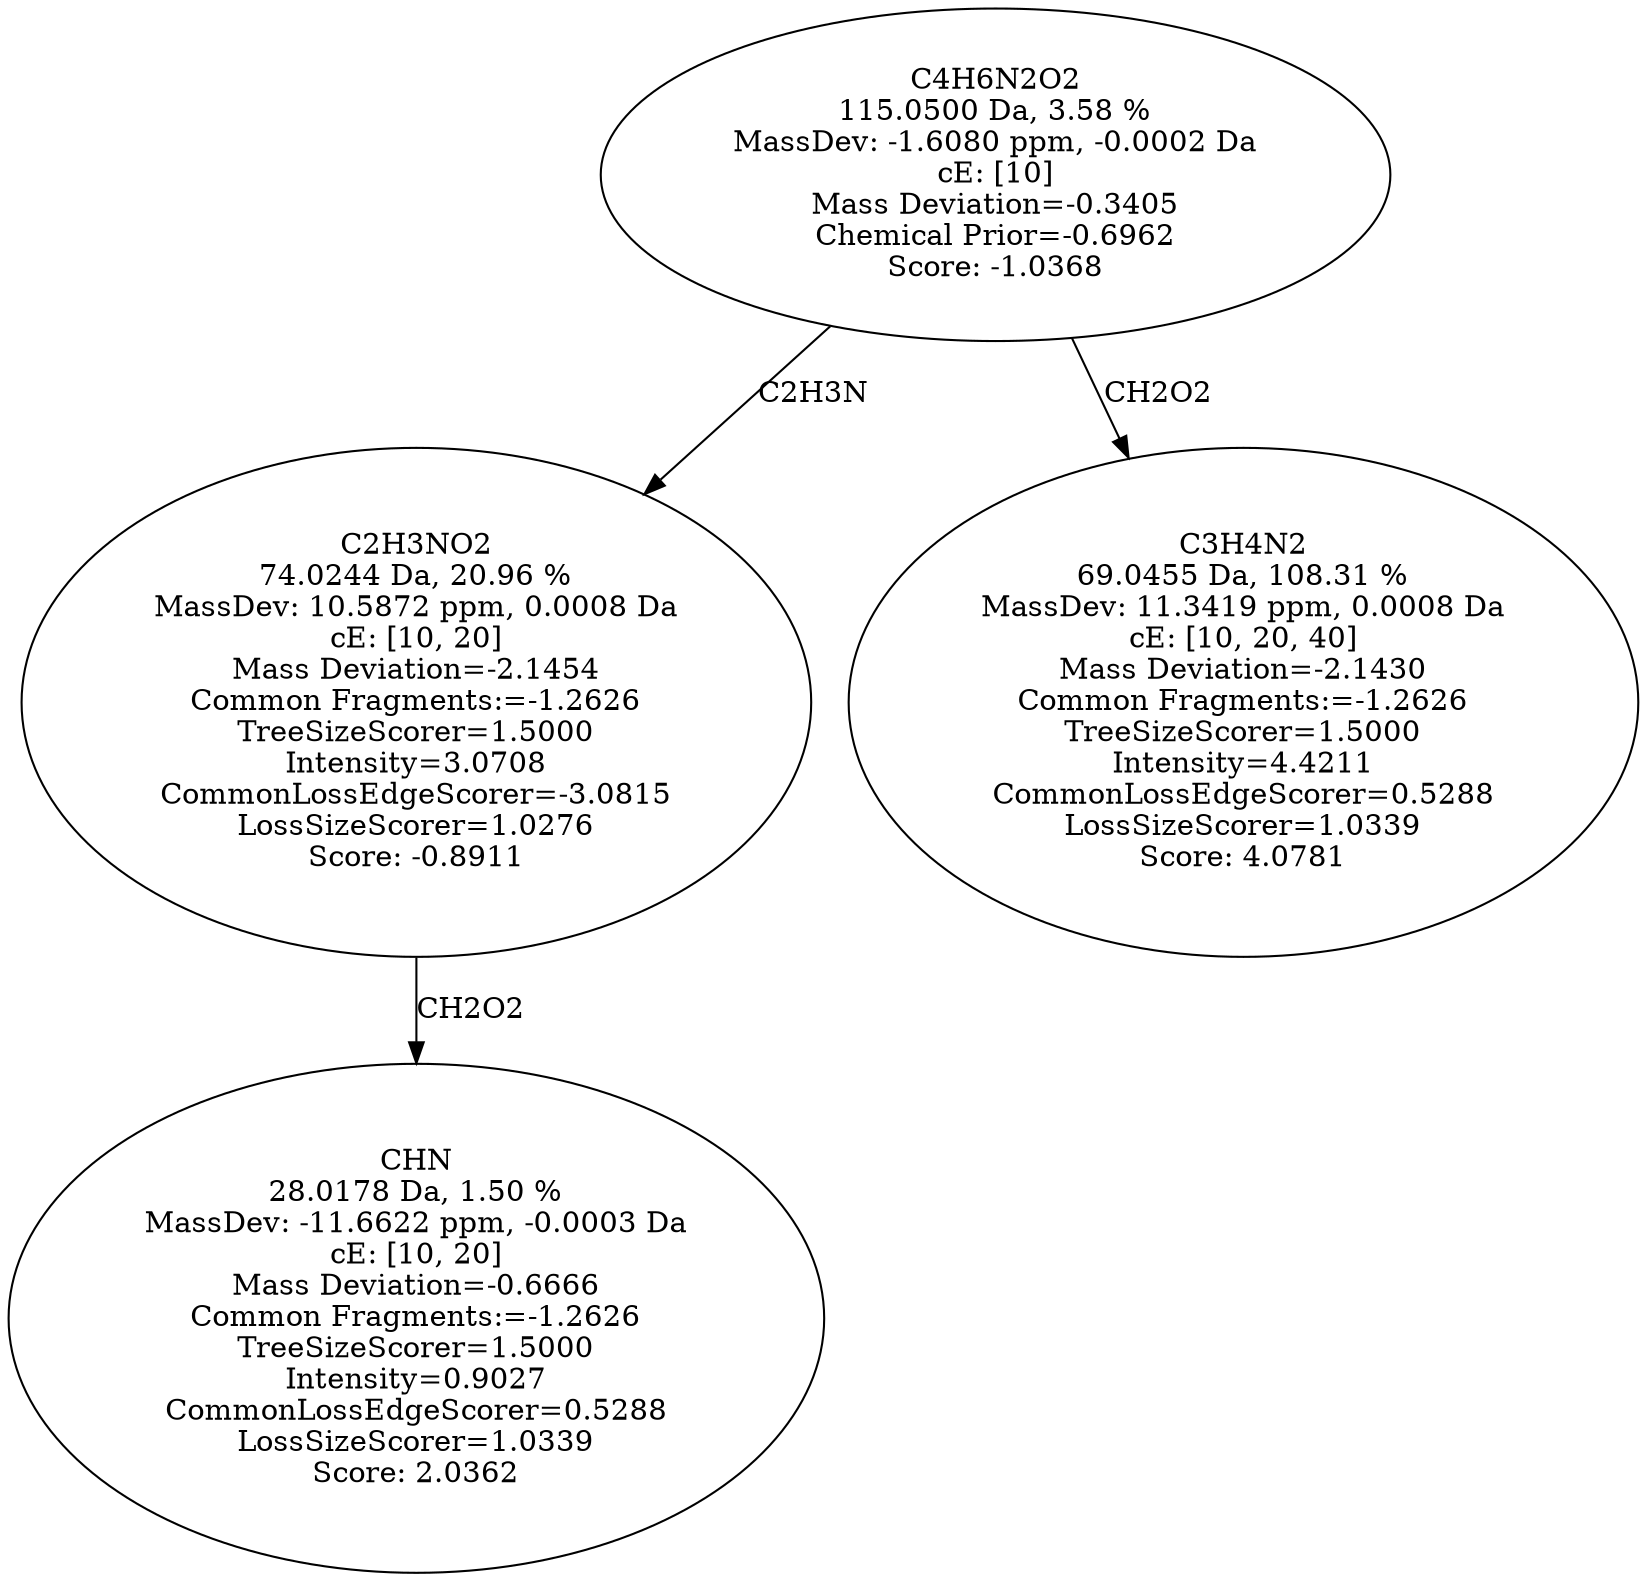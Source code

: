 strict digraph {
v1 [label="CHN\n28.0178 Da, 1.50 %\nMassDev: -11.6622 ppm, -0.0003 Da\ncE: [10, 20]\nMass Deviation=-0.6666\nCommon Fragments:=-1.2626\nTreeSizeScorer=1.5000\nIntensity=0.9027\nCommonLossEdgeScorer=0.5288\nLossSizeScorer=1.0339\nScore: 2.0362"];
v2 [label="C2H3NO2\n74.0244 Da, 20.96 %\nMassDev: 10.5872 ppm, 0.0008 Da\ncE: [10, 20]\nMass Deviation=-2.1454\nCommon Fragments:=-1.2626\nTreeSizeScorer=1.5000\nIntensity=3.0708\nCommonLossEdgeScorer=-3.0815\nLossSizeScorer=1.0276\nScore: -0.8911"];
v3 [label="C3H4N2\n69.0455 Da, 108.31 %\nMassDev: 11.3419 ppm, 0.0008 Da\ncE: [10, 20, 40]\nMass Deviation=-2.1430\nCommon Fragments:=-1.2626\nTreeSizeScorer=1.5000\nIntensity=4.4211\nCommonLossEdgeScorer=0.5288\nLossSizeScorer=1.0339\nScore: 4.0781"];
v4 [label="C4H6N2O2\n115.0500 Da, 3.58 %\nMassDev: -1.6080 ppm, -0.0002 Da\ncE: [10]\nMass Deviation=-0.3405\nChemical Prior=-0.6962\nScore: -1.0368"];
v2 -> v1 [label="CH2O2"];
v4 -> v2 [label="C2H3N"];
v4 -> v3 [label="CH2O2"];
}